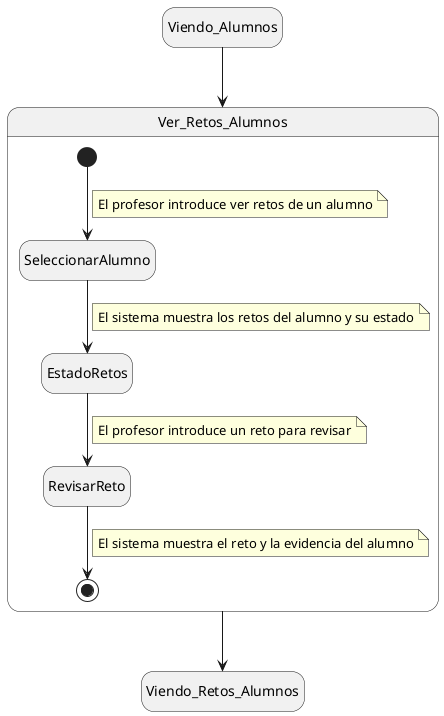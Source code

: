 @startuml Ver_Retos_Alumnos

hide empty description

state Viendo_Alumnos
state Viendo_Retos_Alumnos
state Ver_Retos_Alumnos {
    [*] --> SeleccionarAlumno
    note on link
        El profesor introduce ver retos de un alumno
    end note
    SeleccionarAlumno --> EstadoRetos
    note on link
        El sistema muestra los retos del alumno y su estado
    end note
    EstadoRetos --> RevisarReto
    note on link
        El profesor introduce un reto para revisar
    end note
    RevisarReto --> [*]
    note on link
        El sistema muestra el reto y la evidencia del alumno
    end note
}

Viendo_Alumnos --> Ver_Retos_Alumnos
Ver_Retos_Alumnos --> Viendo_Retos_Alumnos

@enduml